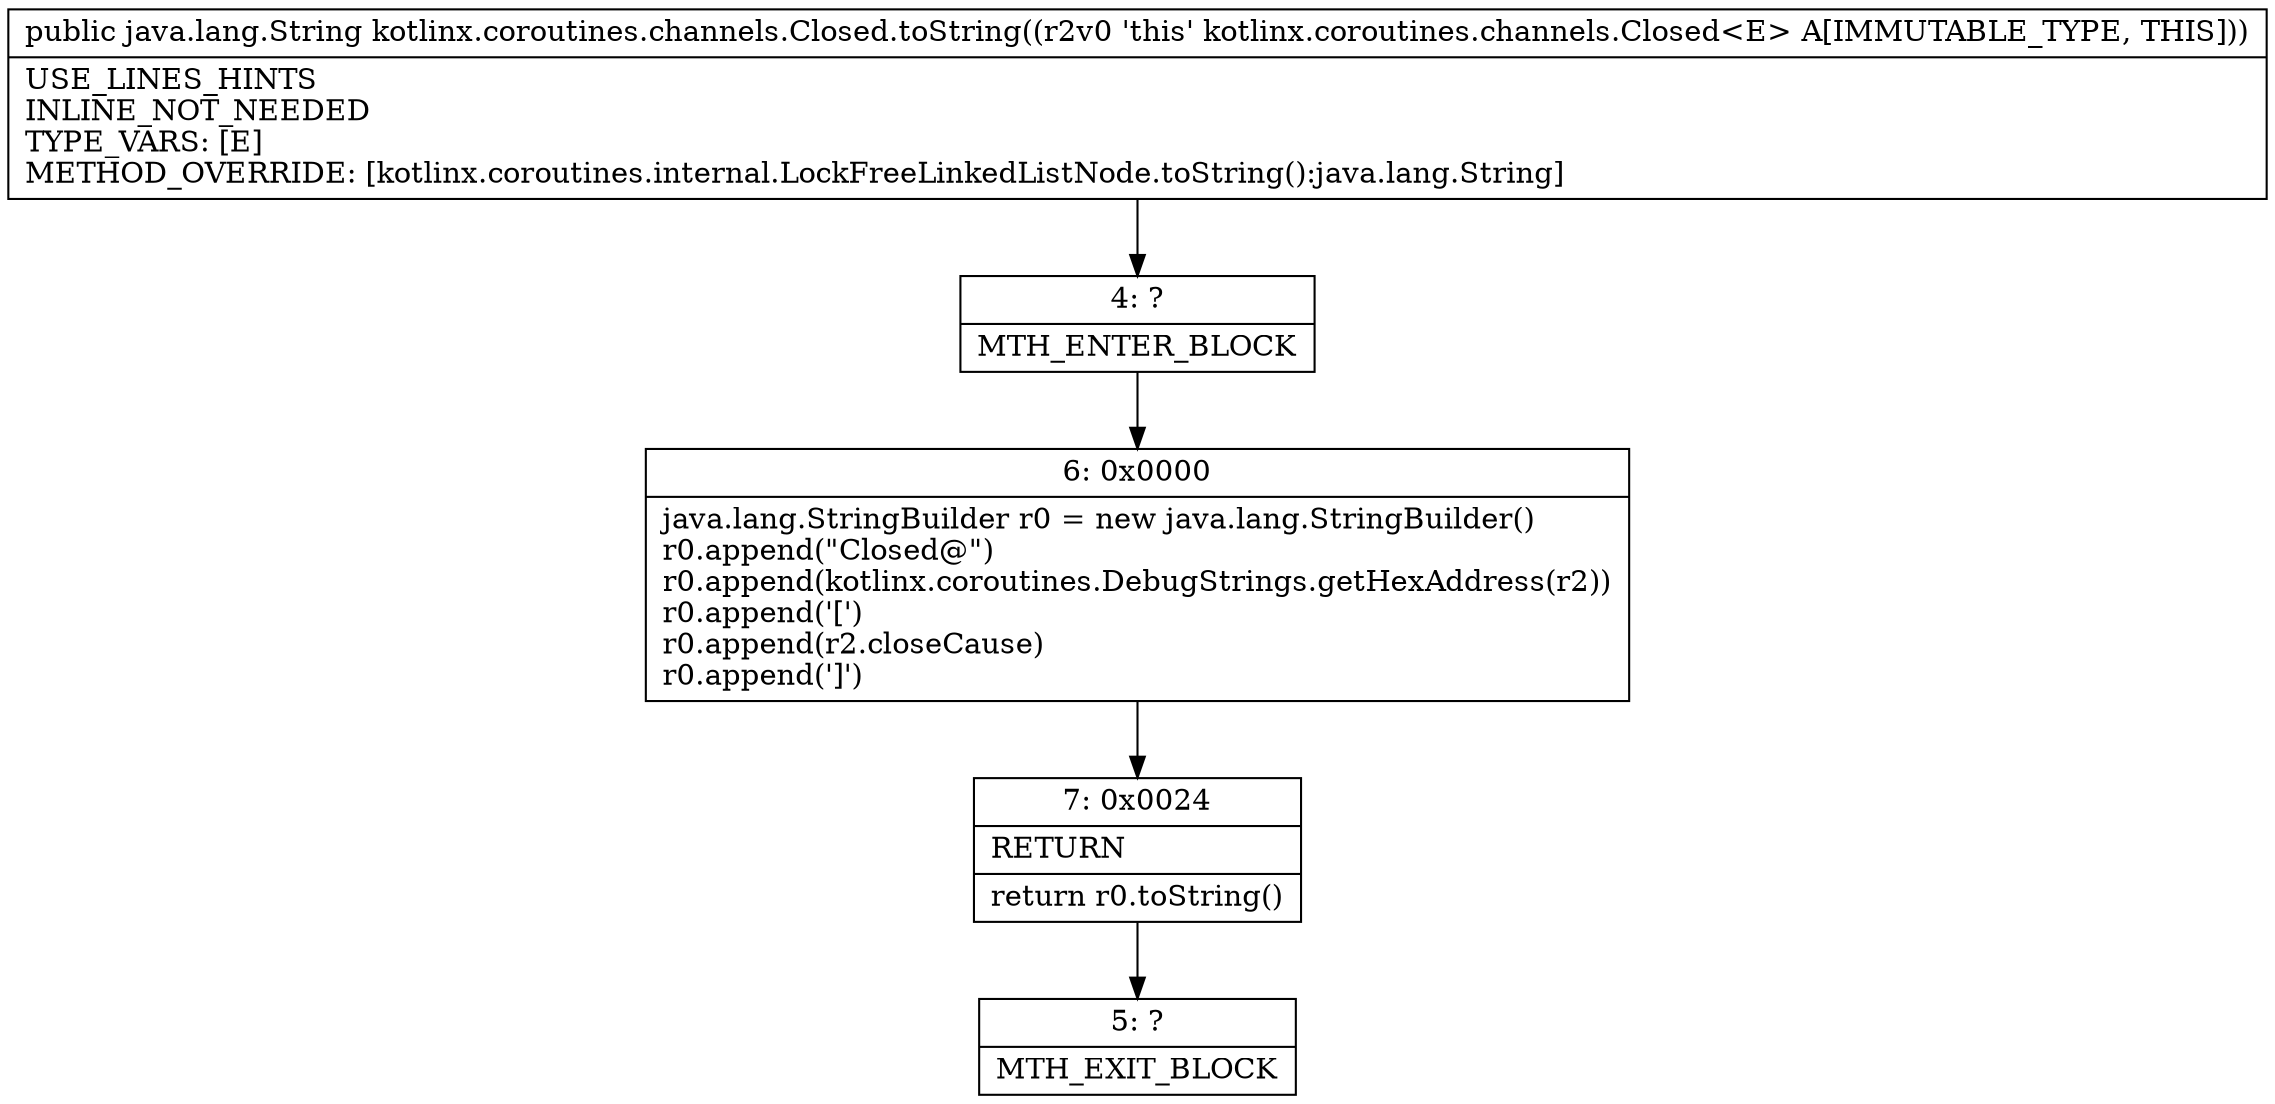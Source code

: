 digraph "CFG forkotlinx.coroutines.channels.Closed.toString()Ljava\/lang\/String;" {
Node_4 [shape=record,label="{4\:\ ?|MTH_ENTER_BLOCK\l}"];
Node_6 [shape=record,label="{6\:\ 0x0000|java.lang.StringBuilder r0 = new java.lang.StringBuilder()\lr0.append(\"Closed@\")\lr0.append(kotlinx.coroutines.DebugStrings.getHexAddress(r2))\lr0.append('[')\lr0.append(r2.closeCause)\lr0.append(']')\l}"];
Node_7 [shape=record,label="{7\:\ 0x0024|RETURN\l|return r0.toString()\l}"];
Node_5 [shape=record,label="{5\:\ ?|MTH_EXIT_BLOCK\l}"];
MethodNode[shape=record,label="{public java.lang.String kotlinx.coroutines.channels.Closed.toString((r2v0 'this' kotlinx.coroutines.channels.Closed\<E\> A[IMMUTABLE_TYPE, THIS]))  | USE_LINES_HINTS\lINLINE_NOT_NEEDED\lTYPE_VARS: [E]\lMETHOD_OVERRIDE: [kotlinx.coroutines.internal.LockFreeLinkedListNode.toString():java.lang.String]\l}"];
MethodNode -> Node_4;Node_4 -> Node_6;
Node_6 -> Node_7;
Node_7 -> Node_5;
}

